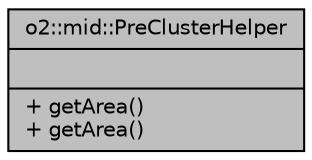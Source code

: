 digraph "o2::mid::PreClusterHelper"
{
 // INTERACTIVE_SVG=YES
  bgcolor="transparent";
  edge [fontname="Helvetica",fontsize="10",labelfontname="Helvetica",labelfontsize="10"];
  node [fontname="Helvetica",fontsize="10",shape=record];
  Node1 [label="{o2::mid::PreClusterHelper\n||+ getArea()\l+ getArea()\l}",height=0.2,width=0.4,color="black", fillcolor="grey75", style="filled", fontcolor="black"];
}
